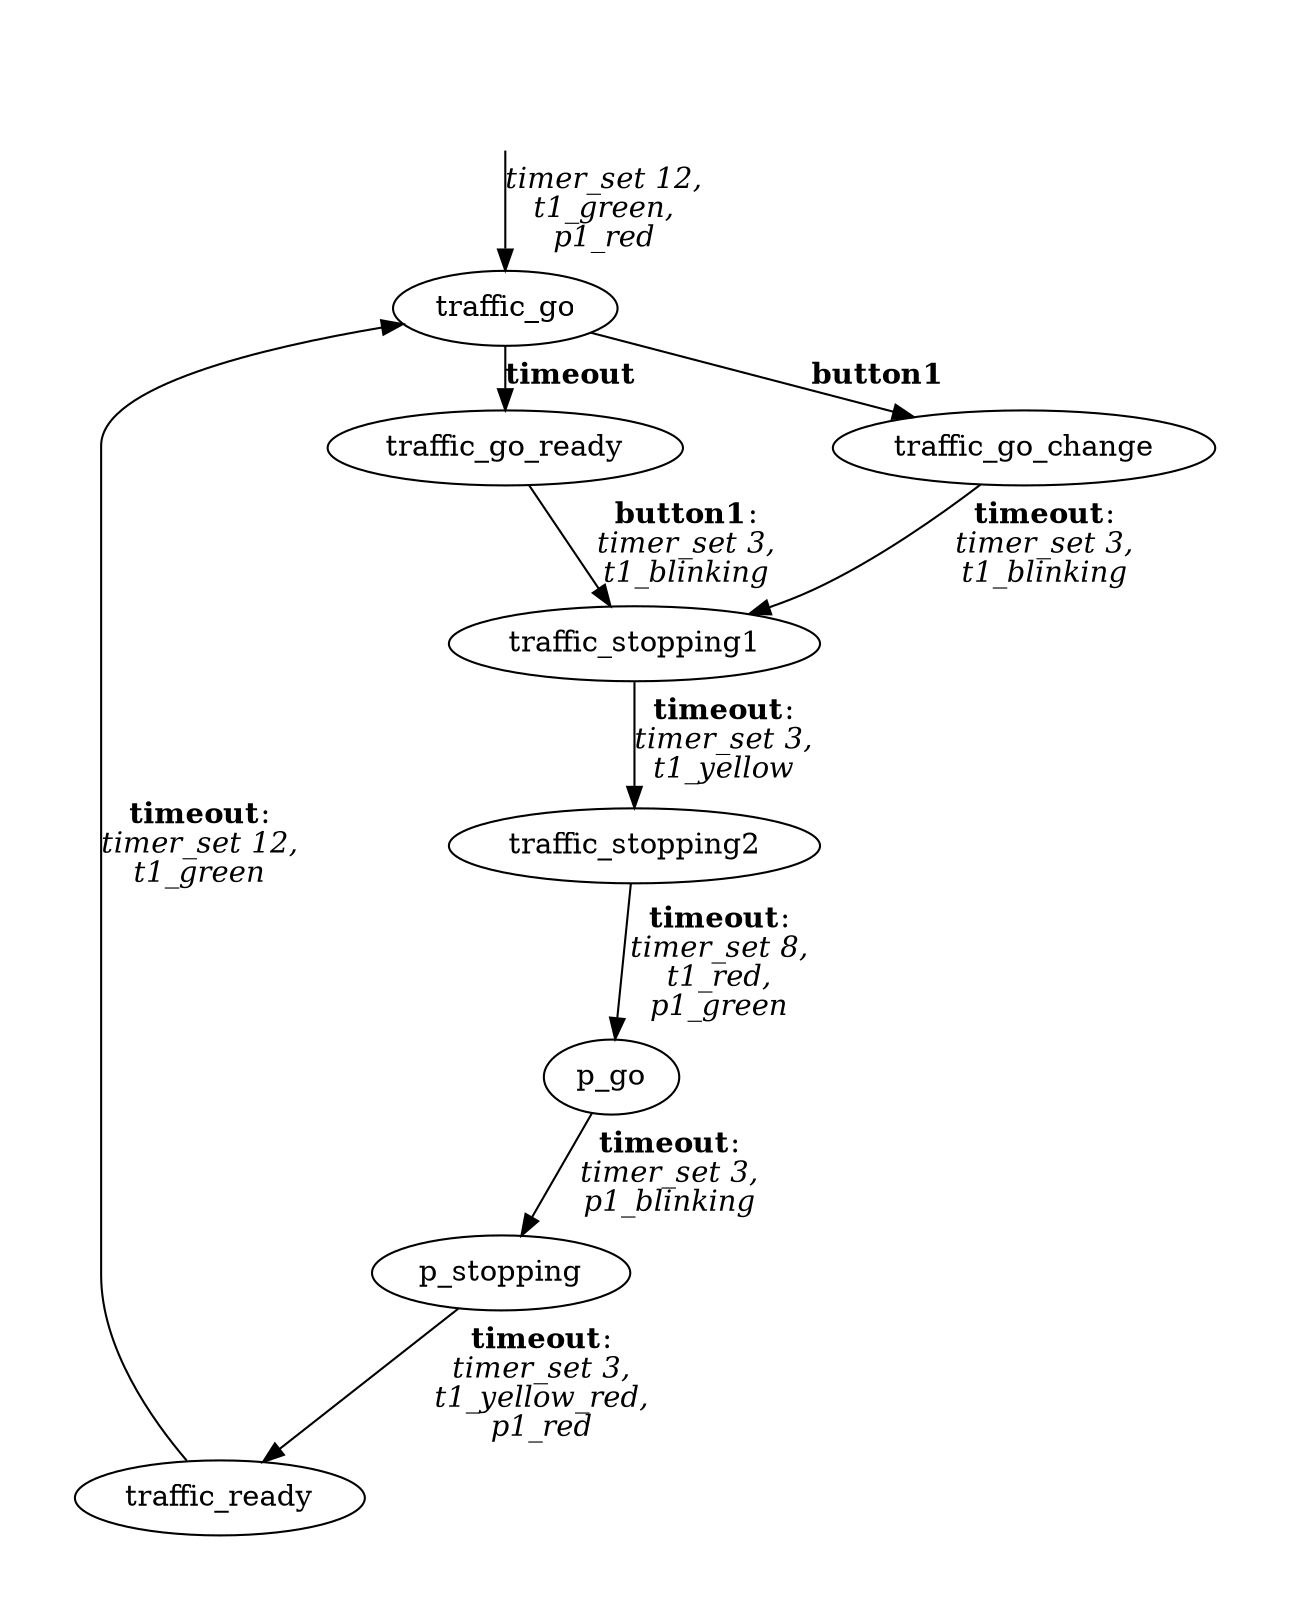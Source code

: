 // Traffic lights with button FSM
digraph G {
	nodesep=1 pad=0.5 ranksep=0
	START [style=invis]
	p_stopping
	traffic_stopping1
	traffic_ready
	p_go
	traffic_stopping2
	traffic_go
	traffic_go_ready
	traffic_go_change
	traffic_go -> traffic_go_ready
	    [label=<<b>timeout</b>>]
	traffic_go -> traffic_go_change
	    [label=<<b>button1</b>>]
	traffic_go_ready -> traffic_stopping1
	    [label=<<b>button1</b>:<br/><i>timer_set 3,<br/>t1_blinking</i>>]
	traffic_go_change -> traffic_stopping1
	    [label=<<b>timeout</b>:<br/><i>timer_set 3,<br/>t1_blinking</i>>]
	traffic_stopping1 -> traffic_stopping2
	    [label=<<b>timeout</b>:<br/><i>timer_set 3,<br/>t1_yellow</i>>]
	traffic_stopping2 -> p_go
	    [label=<<b>timeout</b>:<br/><i>timer_set 8,<br/>t1_red,<br/>p1_green</i>>]
	p_go -> p_stopping
	    [label=<<b>timeout</b>:<br/><i>timer_set 3,<br/>p1_blinking</i>>]
	p_stopping -> traffic_ready
	    [label=<<b>timeout</b>:<br/><i>timer_set 3,<br/>t1_yellow_red,<br/>p1_red</i>>]
	traffic_ready -> traffic_go
	    [label=<<b>timeout</b>:<br/><i>timer_set 12,<br/>t1_green</i>>]
	START -> traffic_go
	    [label=<<i>timer_set 12,<br/>t1_green,<br/>p1_red</i>>]
}
